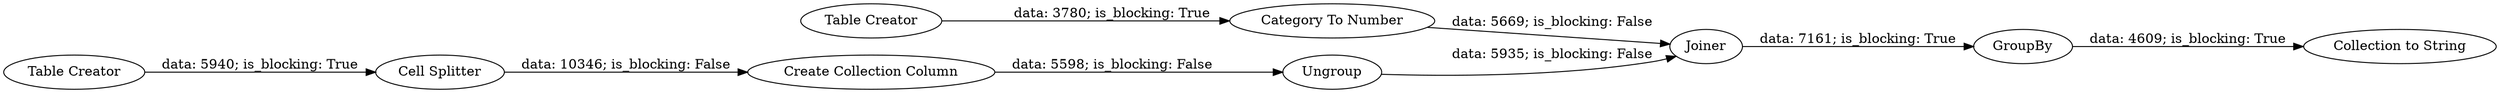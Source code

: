 digraph {
	"7713200273972134257_8" [label="Table Creator"]
	"7713200273972134257_5" [label="Table Creator"]
	"7713200273972134257_16" [label=GroupBy]
	"7713200273972134257_15" [label="Create Collection Column"]
	"7713200273972134257_7" [label="Cell Splitter"]
	"7713200273972134257_6" [label="Category To Number"]
	"7713200273972134257_9" [label=Joiner]
	"7713200273972134257_12" [label=Ungroup]
	"7713200273972134257_18" [label="Collection to String"]
	"7713200273972134257_9" -> "7713200273972134257_16" [label="data: 7161; is_blocking: True"]
	"7713200273972134257_6" -> "7713200273972134257_9" [label="data: 5669; is_blocking: False"]
	"7713200273972134257_16" -> "7713200273972134257_18" [label="data: 4609; is_blocking: True"]
	"7713200273972134257_5" -> "7713200273972134257_7" [label="data: 5940; is_blocking: True"]
	"7713200273972134257_12" -> "7713200273972134257_9" [label="data: 5935; is_blocking: False"]
	"7713200273972134257_7" -> "7713200273972134257_15" [label="data: 10346; is_blocking: False"]
	"7713200273972134257_15" -> "7713200273972134257_12" [label="data: 5598; is_blocking: False"]
	"7713200273972134257_8" -> "7713200273972134257_6" [label="data: 3780; is_blocking: True"]
	rankdir=LR
}
